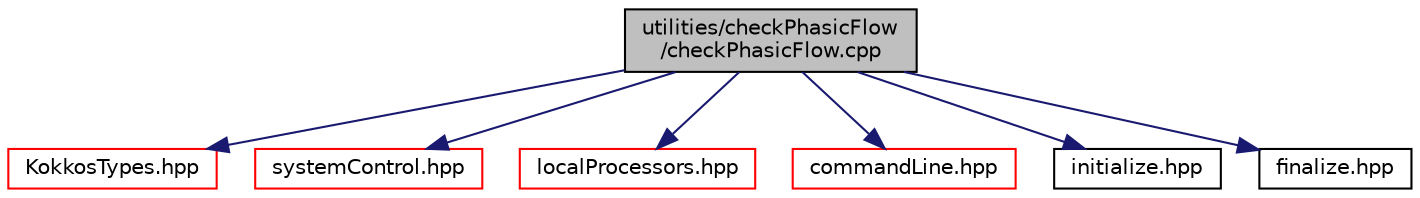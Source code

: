 digraph "utilities/checkPhasicFlow/checkPhasicFlow.cpp"
{
 // LATEX_PDF_SIZE
  edge [fontname="Helvetica",fontsize="10",labelfontname="Helvetica",labelfontsize="10"];
  node [fontname="Helvetica",fontsize="10",shape=record];
  Node1 [label="utilities/checkPhasicFlow\l/checkPhasicFlow.cpp",height=0.2,width=0.4,color="black", fillcolor="grey75", style="filled", fontcolor="black",tooltip=" "];
  Node1 -> Node2 [color="midnightblue",fontsize="10",style="solid",fontname="Helvetica"];
  Node2 [label="KokkosTypes.hpp",height=0.2,width=0.4,color="red", fillcolor="white", style="filled",URL="$KokkosTypes_8hpp.html",tooltip=" "];
  Node1 -> Node9 [color="midnightblue",fontsize="10",style="solid",fontname="Helvetica"];
  Node9 [label="systemControl.hpp",height=0.2,width=0.4,color="red", fillcolor="white", style="filled",URL="$systemControl_8hpp.html",tooltip=" "];
  Node1 -> Node95 [color="midnightblue",fontsize="10",style="solid",fontname="Helvetica"];
  Node95 [label="localProcessors.hpp",height=0.2,width=0.4,color="red", fillcolor="white", style="filled",URL="$localProcessors_8hpp.html",tooltip=" "];
  Node1 -> Node97 [color="midnightblue",fontsize="10",style="solid",fontname="Helvetica"];
  Node97 [label="commandLine.hpp",height=0.2,width=0.4,color="red", fillcolor="white", style="filled",URL="$commandLine_8hpp.html",tooltip=" "];
  Node1 -> Node100 [color="midnightblue",fontsize="10",style="solid",fontname="Helvetica"];
  Node100 [label="initialize.hpp",height=0.2,width=0.4,color="black", fillcolor="white", style="filled",URL="$initialize_8hpp.html",tooltip=" "];
  Node1 -> Node101 [color="midnightblue",fontsize="10",style="solid",fontname="Helvetica"];
  Node101 [label="finalize.hpp",height=0.2,width=0.4,color="black", fillcolor="white", style="filled",URL="$finalize_8hpp.html",tooltip=" "];
}
